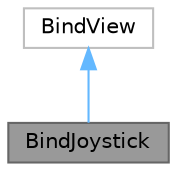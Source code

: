 digraph "BindJoystick"
{
 // LATEX_PDF_SIZE
  bgcolor="transparent";
  edge [fontname=Helvetica,fontsize=10,labelfontname=Helvetica,labelfontsize=10];
  node [fontname=Helvetica,fontsize=10,shape=box,height=0.2,width=0.4];
  Node1 [id="Node000001",label="BindJoystick",height=0.2,width=0.4,color="gray40", fillcolor="grey60", style="filled", fontcolor="black",tooltip="BindJoystick Class."];
  Node2 -> Node1 [id="edge1_Node000001_Node000002",dir="back",color="steelblue1",style="solid",tooltip=" "];
  Node2 [id="Node000002",label="BindView",height=0.2,width=0.4,color="grey75", fillcolor="white", style="filled",URL="$class_bind_view.html",tooltip=" "];
}
